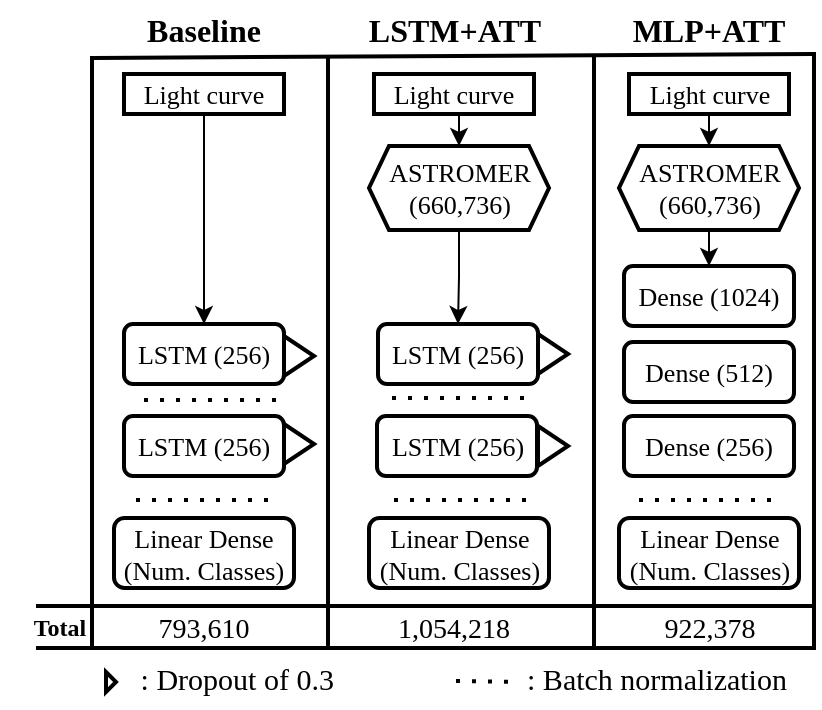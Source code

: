 <mxfile version="20.2.2" type="github">
  <diagram id="xt20whMhf_NjTj70WU7w" name="Page-1">
    <mxGraphModel dx="1406" dy="901" grid="1" gridSize="10" guides="1" tooltips="1" connect="1" arrows="1" fold="1" page="1" pageScale="1" pageWidth="850" pageHeight="1100" math="0" shadow="0">
      <root>
        <mxCell id="0" />
        <mxCell id="1" parent="0" />
        <mxCell id="yRPwk0sbZRX80ZsVxpsy-1" value="&lt;font style=&quot;font-size: 13px;&quot;&gt;LSTM (256)&lt;/font&gt;" style="rounded=1;whiteSpace=wrap;html=1;strokeWidth=2;fontSize=13;fontFamily=Times New Roman;" parent="1" vertex="1">
          <mxGeometry x="165" y="479" width="80" height="30" as="geometry" />
        </mxCell>
        <mxCell id="yRPwk0sbZRX80ZsVxpsy-2" value="&lt;font style=&quot;font-size: 13px;&quot;&gt;LSTM (256)&lt;/font&gt;" style="rounded=1;whiteSpace=wrap;html=1;strokeWidth=2;fontSize=13;fontFamily=Times New Roman;" parent="1" vertex="1">
          <mxGeometry x="165" y="525" width="80" height="30" as="geometry" />
        </mxCell>
        <mxCell id="DkhNGOzeZ88qA5UQaeND-9" style="edgeStyle=orthogonalEdgeStyle;rounded=0;orthogonalLoop=1;jettySize=auto;html=1;exitX=0.5;exitY=1;exitDx=0;exitDy=0;entryX=0.5;entryY=0;entryDx=0;entryDy=0;" edge="1" parent="1" source="yRPwk0sbZRX80ZsVxpsy-5" target="yRPwk0sbZRX80ZsVxpsy-1">
          <mxGeometry relative="1" as="geometry" />
        </mxCell>
        <mxCell id="yRPwk0sbZRX80ZsVxpsy-5" value="Light curve" style="rounded=0;whiteSpace=wrap;html=1;fontFamily=Times New Roman;strokeWidth=2;fontSize=13;" parent="1" vertex="1">
          <mxGeometry x="165" y="354" width="80" height="20" as="geometry" />
        </mxCell>
        <mxCell id="DkhNGOzeZ88qA5UQaeND-7" style="edgeStyle=orthogonalEdgeStyle;rounded=0;orthogonalLoop=1;jettySize=auto;html=1;exitX=0.5;exitY=1;exitDx=0;exitDy=0;entryX=0.5;entryY=0;entryDx=0;entryDy=0;" edge="1" parent="1" source="yRPwk0sbZRX80ZsVxpsy-11" target="yRPwk0sbZRX80ZsVxpsy-60">
          <mxGeometry relative="1" as="geometry" />
        </mxCell>
        <mxCell id="yRPwk0sbZRX80ZsVxpsy-11" value="ASTROMER&lt;br&gt;(660,736)" style="shape=hexagon;perimeter=hexagonPerimeter2;whiteSpace=wrap;html=1;fixedSize=1;fontFamily=Times New Roman;size=10;strokeWidth=2;fontSize=13;" parent="1" vertex="1">
          <mxGeometry x="287.5" y="390" width="90" height="42" as="geometry" />
        </mxCell>
        <mxCell id="yRPwk0sbZRX80ZsVxpsy-12" value="&lt;font style=&quot;font-size: 13px;&quot;&gt;Dense (1024)&lt;/font&gt;" style="rounded=1;whiteSpace=wrap;html=1;strokeWidth=2;fontSize=13;fontFamily=Times New Roman;" parent="1" vertex="1">
          <mxGeometry x="415" y="450" width="85" height="30" as="geometry" />
        </mxCell>
        <mxCell id="yRPwk0sbZRX80ZsVxpsy-13" value="&lt;font style=&quot;font-size: 13px;&quot;&gt;Dense (512)&lt;/font&gt;" style="rounded=1;whiteSpace=wrap;html=1;strokeWidth=2;fontSize=13;fontFamily=Times New Roman;" parent="1" vertex="1">
          <mxGeometry x="415" y="488" width="85" height="30" as="geometry" />
        </mxCell>
        <mxCell id="yRPwk0sbZRX80ZsVxpsy-14" value="&lt;font style=&quot;font-size: 13px;&quot;&gt;Dense (256)&lt;/font&gt;" style="rounded=1;whiteSpace=wrap;html=1;strokeWidth=2;fontSize=13;fontFamily=Times New Roman;" parent="1" vertex="1">
          <mxGeometry x="415" y="525" width="85" height="30" as="geometry" />
        </mxCell>
        <mxCell id="yRPwk0sbZRX80ZsVxpsy-18" value="&lt;div style=&quot;box-sizing: border-box; overflow: auto; display: block; padding: 1px 0px; margin: 0px; line-height: inherit; color: rgb(0, 0, 0); word-break: break-all; overflow-wrap: break-word; background-color: rgb(255, 255, 255); border: 0px; border-radius: 0px; vertical-align: baseline; font-style: normal; font-weight: 400; letter-spacing: normal; text-indent: 0px; text-transform: none; word-spacing: 0px; font-size: 14px;&quot;&gt;&lt;font style=&quot;font-size: 14px;&quot;&gt;793,610&lt;/font&gt;&lt;/div&gt;" style="text;whiteSpace=wrap;html=1;fontFamily=Times New Roman;align=center;fontSize=14;strokeWidth=2;" parent="1" vertex="1">
          <mxGeometry x="165" y="616" width="80" height="30" as="geometry" />
        </mxCell>
        <mxCell id="yRPwk0sbZRX80ZsVxpsy-19" value="" style="endArrow=none;html=1;rounded=0;fontFamily=Times New Roman;strokeWidth=2;fontSize=14;" parent="1" edge="1">
          <mxGeometry width="50" height="50" relative="1" as="geometry">
            <mxPoint x="121" y="620" as="sourcePoint" />
            <mxPoint x="511" y="620" as="targetPoint" />
          </mxGeometry>
        </mxCell>
        <mxCell id="yRPwk0sbZRX80ZsVxpsy-21" value="" style="endArrow=none;html=1;rounded=0;fontFamily=Times New Roman;strokeWidth=2;fontSize=14;" parent="1" edge="1">
          <mxGeometry width="50" height="50" relative="1" as="geometry">
            <mxPoint x="267" y="640" as="sourcePoint" />
            <mxPoint x="267" y="346" as="targetPoint" />
          </mxGeometry>
        </mxCell>
        <mxCell id="yRPwk0sbZRX80ZsVxpsy-25" value="&lt;div style=&quot;box-sizing: border-box; overflow: auto; display: block; padding: 1px 0px; margin: 0px; line-height: inherit; color: rgb(0, 0, 0); word-break: break-all; overflow-wrap: break-word; background-color: rgb(255, 255, 255); border: 0px; border-radius: 0px; vertical-align: baseline; font-style: normal; font-weight: 400; letter-spacing: normal; text-indent: 0px; text-transform: none; word-spacing: 0px; font-size: 14px;&quot;&gt;&lt;div style=&quot;box-sizing: border-box; overflow: auto; padding: 1px 0px; margin-top: 0px; margin-bottom: 0px; line-height: inherit; word-break: break-all; overflow-wrap: break-word; border: 0px; border-radius: 0px; vertical-align: baseline; text-align: left; font-size: 14px;&quot;&gt;1,054,218&lt;/div&gt;&lt;/div&gt;" style="text;whiteSpace=wrap;html=1;fontSize=14;fontFamily=Times New Roman;align=center;strokeWidth=2;" parent="1" vertex="1">
          <mxGeometry x="290" y="615" width="80" height="30" as="geometry" />
        </mxCell>
        <mxCell id="yRPwk0sbZRX80ZsVxpsy-27" value="&lt;div style=&quot;box-sizing: border-box; overflow: auto; display: block; padding: 1px 0px; margin: 0px; line-height: inherit; color: rgb(0, 0, 0); word-break: break-all; overflow-wrap: break-word; background-color: rgb(255, 255, 255); border: 0px; border-radius: 0px; vertical-align: baseline; font-style: normal; font-weight: 400; letter-spacing: normal; text-indent: 0px; text-transform: none; word-spacing: 0px; font-size: 14px;&quot;&gt;&lt;font style=&quot;font-size: 14px;&quot;&gt;922,378&lt;/font&gt;&lt;/div&gt;" style="text;whiteSpace=wrap;html=1;fontSize=14;fontFamily=Times New Roman;align=center;strokeWidth=2;" parent="1" vertex="1">
          <mxGeometry x="417.5" y="616" width="80" height="30" as="geometry" />
        </mxCell>
        <mxCell id="yRPwk0sbZRX80ZsVxpsy-31" value="" style="triangle;whiteSpace=wrap;html=1;fontFamily=Times New Roman;fontSize=13;strokeWidth=2;" parent="1" vertex="1">
          <mxGeometry x="245" y="485" width="15" height="20" as="geometry" />
        </mxCell>
        <mxCell id="yRPwk0sbZRX80ZsVxpsy-32" value="" style="triangle;whiteSpace=wrap;html=1;fontFamily=Times New Roman;fontSize=14;strokeWidth=2;" parent="1" vertex="1">
          <mxGeometry x="245" y="529" width="15" height="20" as="geometry" />
        </mxCell>
        <mxCell id="yRPwk0sbZRX80ZsVxpsy-33" value="" style="triangle;whiteSpace=wrap;html=1;fontFamily=Times New Roman;fontSize=13;strokeWidth=2;" parent="1" vertex="1">
          <mxGeometry x="372" y="484" width="15" height="20" as="geometry" />
        </mxCell>
        <mxCell id="yRPwk0sbZRX80ZsVxpsy-34" value="" style="triangle;whiteSpace=wrap;html=1;fontFamily=Times New Roman;fontSize=13;strokeWidth=2;" parent="1" vertex="1">
          <mxGeometry x="372" y="530" width="15" height="20" as="geometry" />
        </mxCell>
        <mxCell id="yRPwk0sbZRX80ZsVxpsy-37" value="" style="triangle;whiteSpace=wrap;html=1;fontFamily=Times New Roman;fontSize=14;strokeWidth=2;" parent="1" vertex="1">
          <mxGeometry x="156" y="653" width="5" height="10" as="geometry" />
        </mxCell>
        <mxCell id="yRPwk0sbZRX80ZsVxpsy-38" value=": Dropout of 0.3&amp;nbsp;" style="text;html=1;strokeColor=none;fillColor=none;align=center;verticalAlign=middle;whiteSpace=wrap;rounded=0;fontFamily=Times New Roman;fontSize=15;" parent="1" vertex="1">
          <mxGeometry x="161" y="641" width="125" height="30" as="geometry" />
        </mxCell>
        <mxCell id="yRPwk0sbZRX80ZsVxpsy-43" value="" style="endArrow=none;dashed=1;html=1;dashPattern=1 3;strokeWidth=2;rounded=0;fontFamily=Times New Roman;fontSize=13;" parent="1" edge="1">
          <mxGeometry width="50" height="50" relative="1" as="geometry">
            <mxPoint x="171" y="567" as="sourcePoint" />
            <mxPoint x="241" y="567" as="targetPoint" />
          </mxGeometry>
        </mxCell>
        <mxCell id="yRPwk0sbZRX80ZsVxpsy-44" value="" style="endArrow=none;dashed=1;html=1;dashPattern=1 3;strokeWidth=2;rounded=0;fontFamily=Times New Roman;fontSize=13;" parent="1" edge="1">
          <mxGeometry width="50" height="50" relative="1" as="geometry">
            <mxPoint x="175" y="517" as="sourcePoint" />
            <mxPoint x="245" y="517" as="targetPoint" />
          </mxGeometry>
        </mxCell>
        <mxCell id="yRPwk0sbZRX80ZsVxpsy-45" value="" style="endArrow=none;dashed=1;html=1;dashPattern=1 3;strokeWidth=2;rounded=0;fontFamily=Times New Roman;fontSize=13;" parent="1" edge="1">
          <mxGeometry width="50" height="50" relative="1" as="geometry">
            <mxPoint x="299" y="516" as="sourcePoint" />
            <mxPoint x="369" y="516" as="targetPoint" />
          </mxGeometry>
        </mxCell>
        <mxCell id="yRPwk0sbZRX80ZsVxpsy-48" value="" style="endArrow=none;dashed=1;html=1;dashPattern=1 3;strokeWidth=2;rounded=0;fontFamily=Times New Roman;fontSize=14;" parent="1" edge="1">
          <mxGeometry width="50" height="50" relative="1" as="geometry">
            <mxPoint x="331" y="657.5" as="sourcePoint" />
            <mxPoint x="361" y="658" as="targetPoint" />
          </mxGeometry>
        </mxCell>
        <mxCell id="yRPwk0sbZRX80ZsVxpsy-49" value=": Batch normalization" style="text;html=1;strokeColor=none;fillColor=none;align=center;verticalAlign=middle;whiteSpace=wrap;rounded=0;fontFamily=Times New Roman;fontSize=15;" parent="1" vertex="1">
          <mxGeometry x="364" y="641" width="134.5" height="30" as="geometry" />
        </mxCell>
        <mxCell id="yRPwk0sbZRX80ZsVxpsy-51" value="&lt;b style=&quot;font-size: 16px;&quot;&gt;Baseline&lt;/b&gt;" style="text;html=1;strokeColor=none;fillColor=none;align=center;verticalAlign=middle;whiteSpace=wrap;rounded=0;fontFamily=Times New Roman;fontSize=16;" parent="1" vertex="1">
          <mxGeometry x="175" y="317" width="60" height="30" as="geometry" />
        </mxCell>
        <mxCell id="yRPwk0sbZRX80ZsVxpsy-52" value="&lt;b style=&quot;font-size: 16px;&quot;&gt;LSTM+ATT&lt;/b&gt;" style="text;html=1;strokeColor=none;fillColor=none;align=center;verticalAlign=middle;whiteSpace=wrap;rounded=0;fontFamily=Times New Roman;fontSize=16;" parent="1" vertex="1">
          <mxGeometry x="287.5" y="317" width="85" height="30" as="geometry" />
        </mxCell>
        <mxCell id="yRPwk0sbZRX80ZsVxpsy-53" value="&lt;b style=&quot;font-size: 16px;&quot;&gt;MLP+ATT&lt;/b&gt;" style="text;html=1;strokeColor=none;fillColor=none;align=center;verticalAlign=middle;whiteSpace=wrap;rounded=0;fontFamily=Times New Roman;fontSize=16;" parent="1" vertex="1">
          <mxGeometry x="415" y="317" width="85" height="30" as="geometry" />
        </mxCell>
        <mxCell id="DkhNGOzeZ88qA5UQaeND-10" style="edgeStyle=orthogonalEdgeStyle;rounded=0;orthogonalLoop=1;jettySize=auto;html=1;exitX=0.5;exitY=1;exitDx=0;exitDy=0;entryX=0.5;entryY=0;entryDx=0;entryDy=0;" edge="1" parent="1" source="yRPwk0sbZRX80ZsVxpsy-58" target="yRPwk0sbZRX80ZsVxpsy-11">
          <mxGeometry relative="1" as="geometry" />
        </mxCell>
        <mxCell id="yRPwk0sbZRX80ZsVxpsy-58" value="Light curve" style="rounded=0;whiteSpace=wrap;html=1;fontFamily=Times New Roman;strokeWidth=2;fontSize=13;" parent="1" vertex="1">
          <mxGeometry x="290" y="354" width="80" height="20" as="geometry" />
        </mxCell>
        <mxCell id="yRPwk0sbZRX80ZsVxpsy-60" value="&lt;font style=&quot;font-size: 13px;&quot;&gt;LSTM (256)&lt;/font&gt;" style="rounded=1;whiteSpace=wrap;html=1;strokeWidth=2;fontSize=13;fontFamily=Times New Roman;" parent="1" vertex="1">
          <mxGeometry x="292" y="479" width="80" height="30" as="geometry" />
        </mxCell>
        <mxCell id="yRPwk0sbZRX80ZsVxpsy-61" value="&lt;font style=&quot;font-size: 13px;&quot;&gt;LSTM (256)&lt;/font&gt;" style="rounded=1;whiteSpace=wrap;html=1;strokeWidth=2;fontSize=13;fontFamily=Times New Roman;" parent="1" vertex="1">
          <mxGeometry x="291.5" y="525" width="80" height="30" as="geometry" />
        </mxCell>
        <mxCell id="DkhNGOzeZ88qA5UQaeND-8" style="edgeStyle=orthogonalEdgeStyle;rounded=0;orthogonalLoop=1;jettySize=auto;html=1;exitX=0.5;exitY=1;exitDx=0;exitDy=0;entryX=0.5;entryY=0;entryDx=0;entryDy=0;" edge="1" parent="1" source="yRPwk0sbZRX80ZsVxpsy-66" target="yRPwk0sbZRX80ZsVxpsy-12">
          <mxGeometry relative="1" as="geometry" />
        </mxCell>
        <mxCell id="yRPwk0sbZRX80ZsVxpsy-66" value="ASTROMER&lt;br&gt;(660,736)" style="shape=hexagon;perimeter=hexagonPerimeter2;whiteSpace=wrap;html=1;fixedSize=1;fontFamily=Times New Roman;size=10;strokeWidth=2;fontSize=13;" parent="1" vertex="1">
          <mxGeometry x="412.5" y="390" width="90" height="42" as="geometry" />
        </mxCell>
        <mxCell id="DkhNGOzeZ88qA5UQaeND-12" style="edgeStyle=orthogonalEdgeStyle;rounded=0;orthogonalLoop=1;jettySize=auto;html=1;exitX=0.5;exitY=1;exitDx=0;exitDy=0;entryX=0.5;entryY=0;entryDx=0;entryDy=0;" edge="1" parent="1" source="yRPwk0sbZRX80ZsVxpsy-67" target="yRPwk0sbZRX80ZsVxpsy-66">
          <mxGeometry relative="1" as="geometry" />
        </mxCell>
        <mxCell id="yRPwk0sbZRX80ZsVxpsy-67" value="Light curve" style="rounded=0;whiteSpace=wrap;html=1;fontFamily=Times New Roman;strokeWidth=2;fontSize=13;" parent="1" vertex="1">
          <mxGeometry x="417.5" y="354" width="80" height="20" as="geometry" />
        </mxCell>
        <mxCell id="DkhNGOzeZ88qA5UQaeND-2" value="&lt;font style=&quot;font-size: 13px;&quot;&gt;Linear Dense (Num. Classes)&lt;/font&gt;" style="rounded=1;whiteSpace=wrap;html=1;strokeWidth=2;fontSize=13;fontFamily=Times New Roman;" vertex="1" parent="1">
          <mxGeometry x="160" y="576" width="90" height="35" as="geometry" />
        </mxCell>
        <mxCell id="DkhNGOzeZ88qA5UQaeND-3" value="" style="endArrow=none;dashed=1;html=1;dashPattern=1 3;strokeWidth=2;rounded=0;fontFamily=Times New Roman;fontSize=13;" edge="1" parent="1">
          <mxGeometry width="50" height="50" relative="1" as="geometry">
            <mxPoint x="300" y="567" as="sourcePoint" />
            <mxPoint x="370" y="567" as="targetPoint" />
          </mxGeometry>
        </mxCell>
        <mxCell id="DkhNGOzeZ88qA5UQaeND-4" value="" style="endArrow=none;dashed=1;html=1;dashPattern=1 3;strokeWidth=2;rounded=0;fontFamily=Times New Roman;fontSize=13;" edge="1" parent="1">
          <mxGeometry width="50" height="50" relative="1" as="geometry">
            <mxPoint x="422.5" y="567" as="sourcePoint" />
            <mxPoint x="492.5" y="567" as="targetPoint" />
          </mxGeometry>
        </mxCell>
        <mxCell id="DkhNGOzeZ88qA5UQaeND-14" value="&lt;font style=&quot;font-size: 13px;&quot;&gt;Linear Dense (Num. Classes)&lt;/font&gt;" style="rounded=1;whiteSpace=wrap;html=1;strokeWidth=2;fontSize=13;fontFamily=Times New Roman;" vertex="1" parent="1">
          <mxGeometry x="287.5" y="576" width="90" height="35" as="geometry" />
        </mxCell>
        <mxCell id="DkhNGOzeZ88qA5UQaeND-15" value="&lt;font style=&quot;font-size: 13px;&quot;&gt;Linear Dense (Num. Classes)&lt;/font&gt;" style="rounded=1;whiteSpace=wrap;html=1;strokeWidth=2;fontSize=13;fontFamily=Times New Roman;" vertex="1" parent="1">
          <mxGeometry x="412.5" y="576" width="90" height="35" as="geometry" />
        </mxCell>
        <mxCell id="DkhNGOzeZ88qA5UQaeND-16" value="" style="endArrow=none;html=1;rounded=0;fontFamily=Times New Roman;strokeWidth=2;fontSize=14;" edge="1" parent="1">
          <mxGeometry width="50" height="50" relative="1" as="geometry">
            <mxPoint x="150" y="346" as="sourcePoint" />
            <mxPoint x="510" y="344" as="targetPoint" />
          </mxGeometry>
        </mxCell>
        <mxCell id="DkhNGOzeZ88qA5UQaeND-17" value="" style="endArrow=none;html=1;rounded=0;fontFamily=Times New Roman;strokeWidth=2;fontSize=14;" edge="1" parent="1">
          <mxGeometry width="50" height="50" relative="1" as="geometry">
            <mxPoint x="400" y="640" as="sourcePoint" />
            <mxPoint x="400" y="344.5" as="targetPoint" />
          </mxGeometry>
        </mxCell>
        <mxCell id="DkhNGOzeZ88qA5UQaeND-20" value="&lt;font face=&quot;Times New Roman&quot;&gt;&lt;b&gt;Total&lt;/b&gt;&lt;/font&gt;" style="text;html=1;strokeColor=none;fillColor=none;align=center;verticalAlign=middle;whiteSpace=wrap;rounded=0;" vertex="1" parent="1">
          <mxGeometry x="103" y="616" width="60" height="30" as="geometry" />
        </mxCell>
        <mxCell id="DkhNGOzeZ88qA5UQaeND-21" value="" style="endArrow=none;html=1;rounded=0;fontFamily=Times New Roman;strokeWidth=2;fontSize=14;" edge="1" parent="1">
          <mxGeometry width="50" height="50" relative="1" as="geometry">
            <mxPoint x="149" y="640" as="sourcePoint" />
            <mxPoint x="149" y="345" as="targetPoint" />
          </mxGeometry>
        </mxCell>
        <mxCell id="DkhNGOzeZ88qA5UQaeND-22" value="" style="endArrow=none;html=1;rounded=0;fontFamily=Times New Roman;strokeWidth=2;fontSize=14;" edge="1" parent="1">
          <mxGeometry width="50" height="50" relative="1" as="geometry">
            <mxPoint x="510" y="640" as="sourcePoint" />
            <mxPoint x="510" y="343" as="targetPoint" />
          </mxGeometry>
        </mxCell>
        <mxCell id="DkhNGOzeZ88qA5UQaeND-24" value="" style="endArrow=none;html=1;rounded=0;fontFamily=Times New Roman;strokeWidth=2;fontSize=14;" edge="1" parent="1">
          <mxGeometry width="50" height="50" relative="1" as="geometry">
            <mxPoint x="121" y="641" as="sourcePoint" />
            <mxPoint x="511" y="641" as="targetPoint" />
          </mxGeometry>
        </mxCell>
      </root>
    </mxGraphModel>
  </diagram>
</mxfile>
